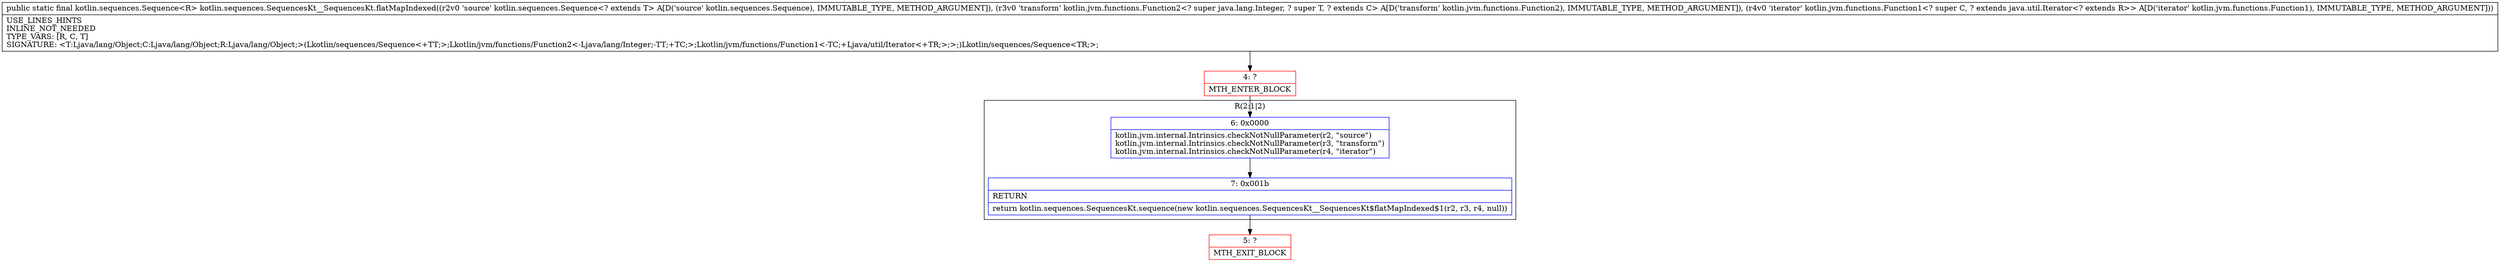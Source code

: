 digraph "CFG forkotlin.sequences.SequencesKt__SequencesKt.flatMapIndexed(Lkotlin\/sequences\/Sequence;Lkotlin\/jvm\/functions\/Function2;Lkotlin\/jvm\/functions\/Function1;)Lkotlin\/sequences\/Sequence;" {
subgraph cluster_Region_1463599614 {
label = "R(2:1|2)";
node [shape=record,color=blue];
Node_6 [shape=record,label="{6\:\ 0x0000|kotlin.jvm.internal.Intrinsics.checkNotNullParameter(r2, \"source\")\lkotlin.jvm.internal.Intrinsics.checkNotNullParameter(r3, \"transform\")\lkotlin.jvm.internal.Intrinsics.checkNotNullParameter(r4, \"iterator\")\l}"];
Node_7 [shape=record,label="{7\:\ 0x001b|RETURN\l|return kotlin.sequences.SequencesKt.sequence(new kotlin.sequences.SequencesKt__SequencesKt$flatMapIndexed$1(r2, r3, r4, null))\l}"];
}
Node_4 [shape=record,color=red,label="{4\:\ ?|MTH_ENTER_BLOCK\l}"];
Node_5 [shape=record,color=red,label="{5\:\ ?|MTH_EXIT_BLOCK\l}"];
MethodNode[shape=record,label="{public static final kotlin.sequences.Sequence\<R\> kotlin.sequences.SequencesKt__SequencesKt.flatMapIndexed((r2v0 'source' kotlin.sequences.Sequence\<? extends T\> A[D('source' kotlin.sequences.Sequence), IMMUTABLE_TYPE, METHOD_ARGUMENT]), (r3v0 'transform' kotlin.jvm.functions.Function2\<? super java.lang.Integer, ? super T, ? extends C\> A[D('transform' kotlin.jvm.functions.Function2), IMMUTABLE_TYPE, METHOD_ARGUMENT]), (r4v0 'iterator' kotlin.jvm.functions.Function1\<? super C, ? extends java.util.Iterator\<? extends R\>\> A[D('iterator' kotlin.jvm.functions.Function1), IMMUTABLE_TYPE, METHOD_ARGUMENT]))  | USE_LINES_HINTS\lINLINE_NOT_NEEDED\lTYPE_VARS: [R, C, T]\lSIGNATURE: \<T:Ljava\/lang\/Object;C:Ljava\/lang\/Object;R:Ljava\/lang\/Object;\>(Lkotlin\/sequences\/Sequence\<+TT;\>;Lkotlin\/jvm\/functions\/Function2\<\-Ljava\/lang\/Integer;\-TT;+TC;\>;Lkotlin\/jvm\/functions\/Function1\<\-TC;+Ljava\/util\/Iterator\<+TR;\>;\>;)Lkotlin\/sequences\/Sequence\<TR;\>;\l}"];
MethodNode -> Node_4;Node_6 -> Node_7;
Node_7 -> Node_5;
Node_4 -> Node_6;
}

